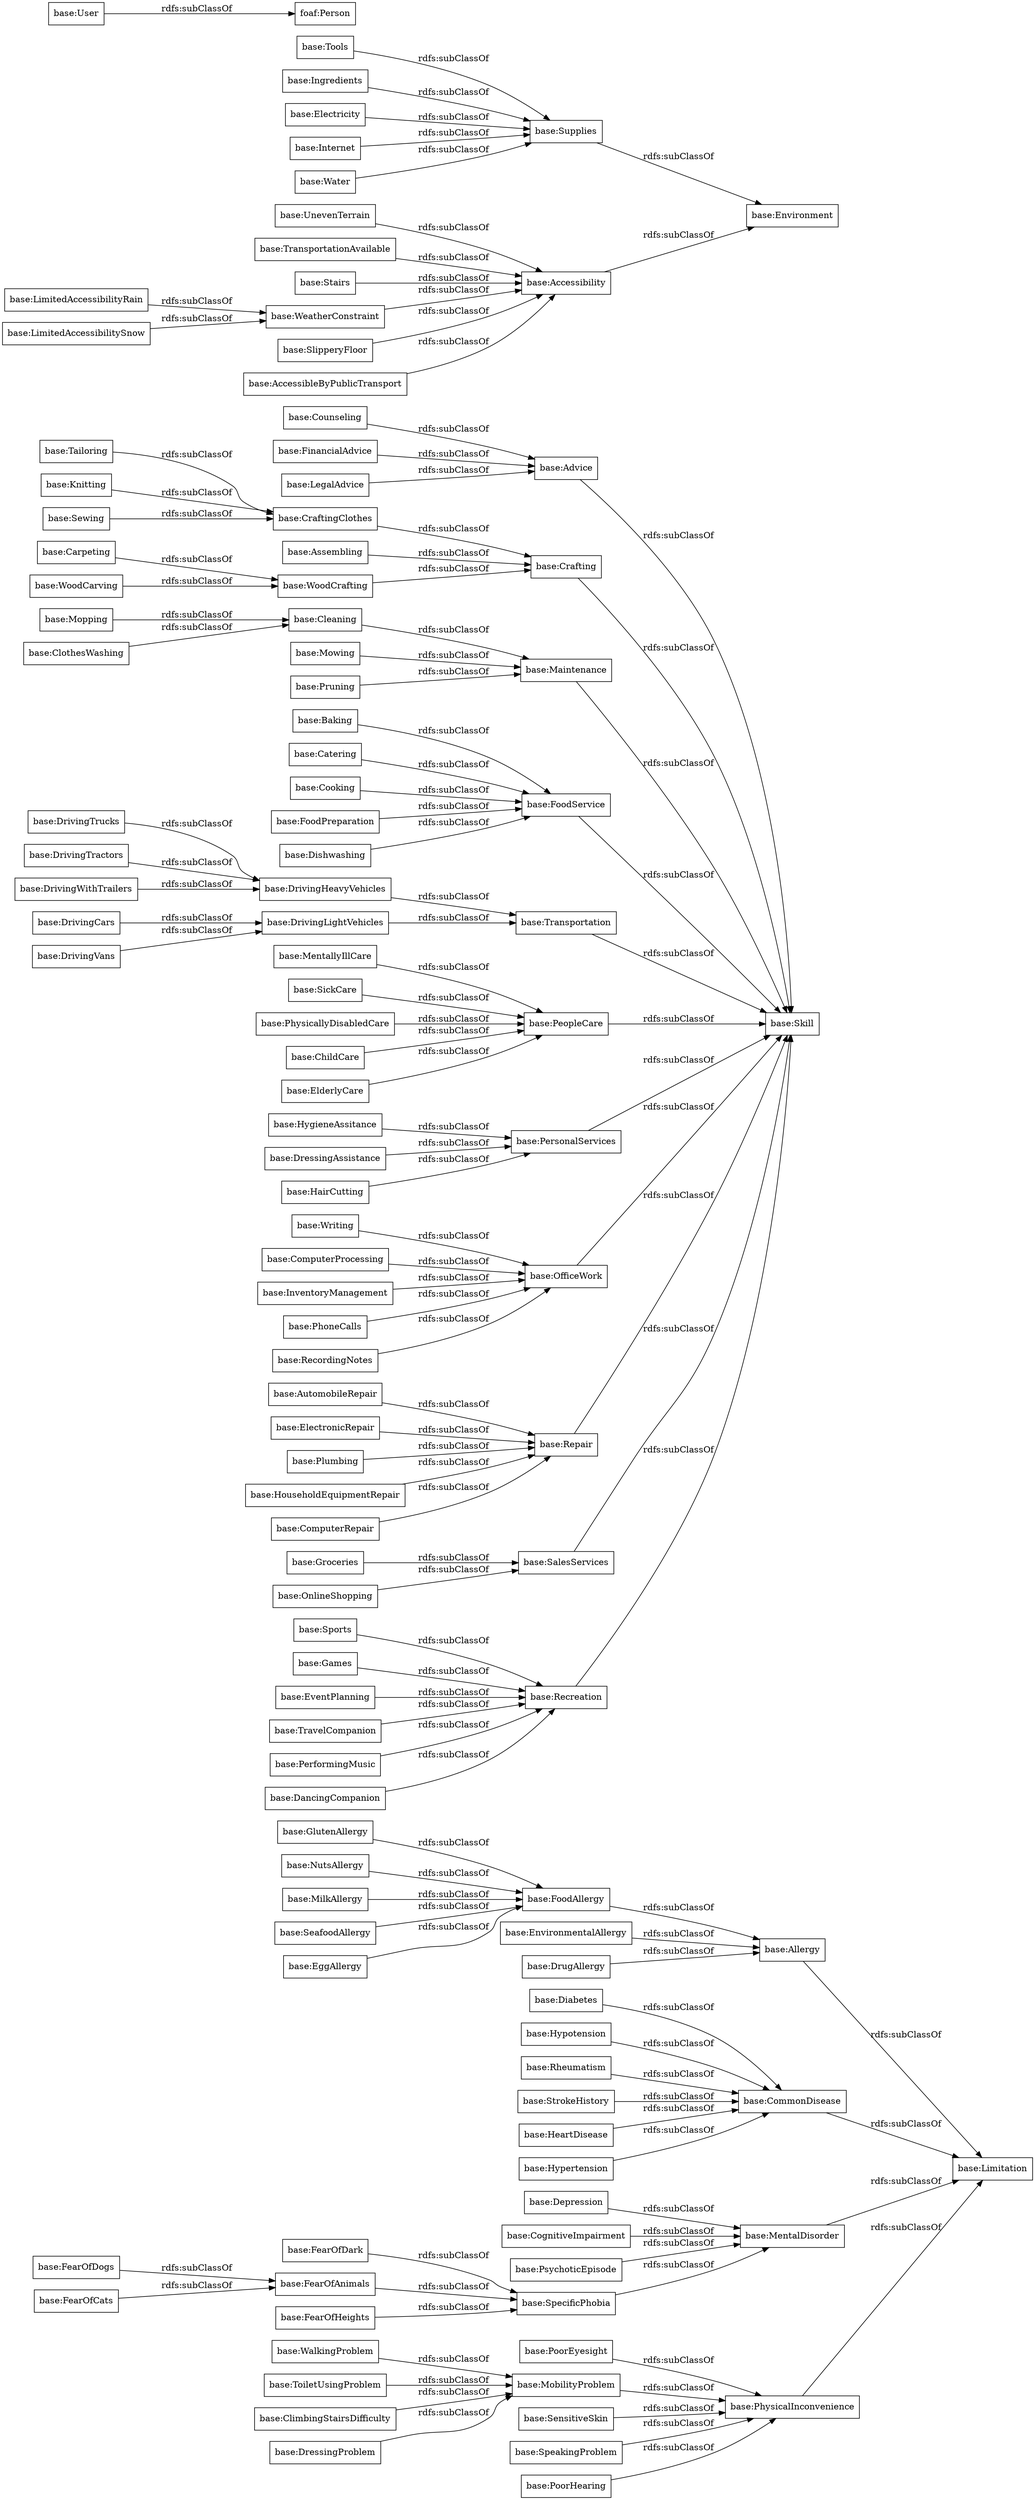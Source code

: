 digraph ar2dtool_diagram { 
rankdir=LR;
size="1000"
node [shape = rectangle, color="black"]; "base:WalkingProblem" "base:Sports" "base:Mopping" "base:Diabetes" "base:Plumbing" "base:Cleaning" "base:Advice" "base:DrivingCars" "base:EnvironmentalAllergy" "base:InventoryManagement" "base:Hypotension" "base:Cooking" "base:PoorHearing" "base:EventPlanning" "base:CognitiveImpairment" "base:HouseholdEquipmentRepair" "base:Allergy" "base:Rheumatism" "base:CraftingClothes" "base:UnevenTerrain" "base:Crafting" "base:Carpeting" "base:DrivingHeavyVehicles" "base:TravelCompanion" "base:Mowing" "base:TransportationAvailable" "base:Recreation" "base:PerformingMusic" "base:PhysicallyDisabledCare" "base:PhoneCalls" "base:DrivingTrucks" "base:FearOfDark" "base:PoorEyesight" "base:CommonDisease" "base:DancingCompanion" "base:DrivingTractors" "base:FearOfDogs" "base:MilkAllergy" "base:Groceries" "base:FoodPreparation" "base:DressingProblem" "base:SensitiveSkin" "base:RecordingNotes" "base:Tailoring" "base:Assembling" "base:Ingredients" "foaf:Person" "base:Limitation" "base:ToiletUsingProblem" "base:SpecificPhobia" "base:Pruning" "base:DrivingWithTrailers" "base:StrokeHistory" "base:WoodCarving" "base:FearOfAnimals" "base:Maintenance" "base:User" "base:Stairs" "base:MobilityProblem" "base:ComputerRepair" "base:Dishwashing" "base:SeafoodAllergy" "base:FoodAllergy" "base:ChildCare" "base:DrivingVans" "base:ClothesWashing" "base:OnlineShopping" "base:Accessibility" "base:ElderlyCare" "base:DrugAllergy" "base:HygieneAssitance" "base:MentallyIllCare" "base:Environment" "base:FoodService" "base:ClimbingStairsDifficulty" "base:Electricity" "base:EggAllergy" "base:Internet" "base:HeartDisease" "base:Transportation" "base:Counseling" "base:PeopleCare" "base:WeatherConstraint" "base:Writing" "base:FinancialAdvice" "base:PersonalServices" "base:Water" "base:LimitedAccessibilityRain" "base:AutomobileRepair" "base:Games" "base:Tools" "base:SickCare" "base:GlutenAllergy" "base:SlipperyFloor" "base:FearOfCats" "base:MentalDisorder" "base:FearOfHeights" "base:Baking" "base:DrivingLightVehicles" "base:DressingAssistance" "base:OfficeWork" "base:PsychoticEpisode" "base:Hypertension" "base:SpeakingProblem" "base:NutsAllergy" "base:Knitting" "base:LimitedAccessibilitySnow" "base:ElectronicRepair" "base:AccessibleByPublicTransport" "base:Repair" "base:SalesServices" "base:Skill" "base:Supplies" "base:HairCutting" "base:Catering" "base:LegalAdvice" "base:WoodCrafting" "base:ComputerProcessing" "base:PhysicalInconvenience" "base:Depression" "base:Sewing" ; /*classes style*/
	"base:HairCutting" -> "base:PersonalServices" [ label = "rdfs:subClassOf" ];
	"base:NutsAllergy" -> "base:FoodAllergy" [ label = "rdfs:subClassOf" ];
	"base:AccessibleByPublicTransport" -> "base:Accessibility" [ label = "rdfs:subClassOf" ];
	"base:PersonalServices" -> "base:Skill" [ label = "rdfs:subClassOf" ];
	"base:Counseling" -> "base:Advice" [ label = "rdfs:subClassOf" ];
	"base:FinancialAdvice" -> "base:Advice" [ label = "rdfs:subClassOf" ];
	"base:DrugAllergy" -> "base:Allergy" [ label = "rdfs:subClassOf" ];
	"base:Groceries" -> "base:SalesServices" [ label = "rdfs:subClassOf" ];
	"base:DancingCompanion" -> "base:Recreation" [ label = "rdfs:subClassOf" ];
	"base:SlipperyFloor" -> "base:Accessibility" [ label = "rdfs:subClassOf" ];
	"base:EnvironmentalAllergy" -> "base:Allergy" [ label = "rdfs:subClassOf" ];
	"base:FearOfCats" -> "base:FearOfAnimals" [ label = "rdfs:subClassOf" ];
	"base:HouseholdEquipmentRepair" -> "base:Repair" [ label = "rdfs:subClassOf" ];
	"base:LimitedAccessibilityRain" -> "base:WeatherConstraint" [ label = "rdfs:subClassOf" ];
	"base:Ingredients" -> "base:Supplies" [ label = "rdfs:subClassOf" ];
	"base:Internet" -> "base:Supplies" [ label = "rdfs:subClassOf" ];
	"base:DrivingTractors" -> "base:DrivingHeavyVehicles" [ label = "rdfs:subClassOf" ];
	"base:Water" -> "base:Supplies" [ label = "rdfs:subClassOf" ];
	"base:PeopleCare" -> "base:Skill" [ label = "rdfs:subClassOf" ];
	"base:MobilityProblem" -> "base:PhysicalInconvenience" [ label = "rdfs:subClassOf" ];
	"base:Games" -> "base:Recreation" [ label = "rdfs:subClassOf" ];
	"base:Hypotension" -> "base:CommonDisease" [ label = "rdfs:subClassOf" ];
	"base:Carpeting" -> "base:WoodCrafting" [ label = "rdfs:subClassOf" ];
	"base:Allergy" -> "base:Limitation" [ label = "rdfs:subClassOf" ];
	"base:OfficeWork" -> "base:Skill" [ label = "rdfs:subClassOf" ];
	"base:Plumbing" -> "base:Repair" [ label = "rdfs:subClassOf" ];
	"base:Depression" -> "base:MentalDisorder" [ label = "rdfs:subClassOf" ];
	"base:FearOfAnimals" -> "base:SpecificPhobia" [ label = "rdfs:subClassOf" ];
	"base:SickCare" -> "base:PeopleCare" [ label = "rdfs:subClassOf" ];
	"base:LimitedAccessibilitySnow" -> "base:WeatherConstraint" [ label = "rdfs:subClassOf" ];
	"base:ToiletUsingProblem" -> "base:MobilityProblem" [ label = "rdfs:subClassOf" ];
	"base:DrivingHeavyVehicles" -> "base:Transportation" [ label = "rdfs:subClassOf" ];
	"base:FearOfDark" -> "base:SpecificPhobia" [ label = "rdfs:subClassOf" ];
	"base:EventPlanning" -> "base:Recreation" [ label = "rdfs:subClassOf" ];
	"base:Sewing" -> "base:CraftingClothes" [ label = "rdfs:subClassOf" ];
	"base:ElectronicRepair" -> "base:Repair" [ label = "rdfs:subClassOf" ];
	"base:DrivingTrucks" -> "base:DrivingHeavyVehicles" [ label = "rdfs:subClassOf" ];
	"base:DressingAssistance" -> "base:PersonalServices" [ label = "rdfs:subClassOf" ];
	"base:MentallyIllCare" -> "base:PeopleCare" [ label = "rdfs:subClassOf" ];
	"base:WeatherConstraint" -> "base:Accessibility" [ label = "rdfs:subClassOf" ];
	"base:Baking" -> "base:FoodService" [ label = "rdfs:subClassOf" ];
	"base:DrivingLightVehicles" -> "base:Transportation" [ label = "rdfs:subClassOf" ];
	"base:FearOfDogs" -> "base:FearOfAnimals" [ label = "rdfs:subClassOf" ];
	"base:AutomobileRepair" -> "base:Repair" [ label = "rdfs:subClassOf" ];
	"base:WoodCarving" -> "base:WoodCrafting" [ label = "rdfs:subClassOf" ];
	"base:TravelCompanion" -> "base:Recreation" [ label = "rdfs:subClassOf" ];
	"base:OnlineShopping" -> "base:SalesServices" [ label = "rdfs:subClassOf" ];
	"base:TransportationAvailable" -> "base:Accessibility" [ label = "rdfs:subClassOf" ];
	"base:Pruning" -> "base:Maintenance" [ label = "rdfs:subClassOf" ];
	"base:EggAllergy" -> "base:FoodAllergy" [ label = "rdfs:subClassOf" ];
	"base:Accessibility" -> "base:Environment" [ label = "rdfs:subClassOf" ];
	"base:DrivingWithTrailers" -> "base:DrivingHeavyVehicles" [ label = "rdfs:subClassOf" ];
	"base:PsychoticEpisode" -> "base:MentalDisorder" [ label = "rdfs:subClassOf" ];
	"base:Catering" -> "base:FoodService" [ label = "rdfs:subClassOf" ];
	"base:Writing" -> "base:OfficeWork" [ label = "rdfs:subClassOf" ];
	"base:SensitiveSkin" -> "base:PhysicalInconvenience" [ label = "rdfs:subClassOf" ];
	"base:DressingProblem" -> "base:MobilityProblem" [ label = "rdfs:subClassOf" ];
	"base:Hypertension" -> "base:CommonDisease" [ label = "rdfs:subClassOf" ];
	"base:Repair" -> "base:Skill" [ label = "rdfs:subClassOf" ];
	"base:FoodAllergy" -> "base:Allergy" [ label = "rdfs:subClassOf" ];
	"base:Advice" -> "base:Skill" [ label = "rdfs:subClassOf" ];
	"base:Electricity" -> "base:Supplies" [ label = "rdfs:subClassOf" ];
	"base:Stairs" -> "base:Accessibility" [ label = "rdfs:subClassOf" ];
	"base:PhoneCalls" -> "base:OfficeWork" [ label = "rdfs:subClassOf" ];
	"base:PerformingMusic" -> "base:Recreation" [ label = "rdfs:subClassOf" ];
	"base:SalesServices" -> "base:Skill" [ label = "rdfs:subClassOf" ];
	"base:FoodService" -> "base:Skill" [ label = "rdfs:subClassOf" ];
	"base:CognitiveImpairment" -> "base:MentalDisorder" [ label = "rdfs:subClassOf" ];
	"base:Recreation" -> "base:Skill" [ label = "rdfs:subClassOf" ];
	"base:CraftingClothes" -> "base:Crafting" [ label = "rdfs:subClassOf" ];
	"base:Cleaning" -> "base:Maintenance" [ label = "rdfs:subClassOf" ];
	"base:SeafoodAllergy" -> "base:FoodAllergy" [ label = "rdfs:subClassOf" ];
	"base:ComputerProcessing" -> "base:OfficeWork" [ label = "rdfs:subClassOf" ];
	"base:InventoryManagement" -> "base:OfficeWork" [ label = "rdfs:subClassOf" ];
	"base:DrivingVans" -> "base:DrivingLightVehicles" [ label = "rdfs:subClassOf" ];
	"base:HygieneAssitance" -> "base:PersonalServices" [ label = "rdfs:subClassOf" ];
	"base:DrivingCars" -> "base:DrivingLightVehicles" [ label = "rdfs:subClassOf" ];
	"base:User" -> "foaf:Person" [ label = "rdfs:subClassOf" ];
	"base:Dishwashing" -> "base:FoodService" [ label = "rdfs:subClassOf" ];
	"base:Tools" -> "base:Supplies" [ label = "rdfs:subClassOf" ];
	"base:WoodCrafting" -> "base:Crafting" [ label = "rdfs:subClassOf" ];
	"base:PoorHearing" -> "base:PhysicalInconvenience" [ label = "rdfs:subClassOf" ];
	"base:Tailoring" -> "base:CraftingClothes" [ label = "rdfs:subClassOf" ];
	"base:SpeakingProblem" -> "base:PhysicalInconvenience" [ label = "rdfs:subClassOf" ];
	"base:UnevenTerrain" -> "base:Accessibility" [ label = "rdfs:subClassOf" ];
	"base:LegalAdvice" -> "base:Advice" [ label = "rdfs:subClassOf" ];
	"base:Crafting" -> "base:Skill" [ label = "rdfs:subClassOf" ];
	"base:Supplies" -> "base:Environment" [ label = "rdfs:subClassOf" ];
	"base:Diabetes" -> "base:CommonDisease" [ label = "rdfs:subClassOf" ];
	"base:MilkAllergy" -> "base:FoodAllergy" [ label = "rdfs:subClassOf" ];
	"base:PhysicallyDisabledCare" -> "base:PeopleCare" [ label = "rdfs:subClassOf" ];
	"base:SpecificPhobia" -> "base:MentalDisorder" [ label = "rdfs:subClassOf" ];
	"base:FearOfHeights" -> "base:SpecificPhobia" [ label = "rdfs:subClassOf" ];
	"base:MentalDisorder" -> "base:Limitation" [ label = "rdfs:subClassOf" ];
	"base:Mowing" -> "base:Maintenance" [ label = "rdfs:subClassOf" ];
	"base:Mopping" -> "base:Cleaning" [ label = "rdfs:subClassOf" ];
	"base:ClothesWashing" -> "base:Cleaning" [ label = "rdfs:subClassOf" ];
	"base:Maintenance" -> "base:Skill" [ label = "rdfs:subClassOf" ];
	"base:WalkingProblem" -> "base:MobilityProblem" [ label = "rdfs:subClassOf" ];
	"base:Rheumatism" -> "base:CommonDisease" [ label = "rdfs:subClassOf" ];
	"base:Cooking" -> "base:FoodService" [ label = "rdfs:subClassOf" ];
	"base:Sports" -> "base:Recreation" [ label = "rdfs:subClassOf" ];
	"base:Knitting" -> "base:CraftingClothes" [ label = "rdfs:subClassOf" ];
	"base:PhysicalInconvenience" -> "base:Limitation" [ label = "rdfs:subClassOf" ];
	"base:StrokeHistory" -> "base:CommonDisease" [ label = "rdfs:subClassOf" ];
	"base:Transportation" -> "base:Skill" [ label = "rdfs:subClassOf" ];
	"base:HeartDisease" -> "base:CommonDisease" [ label = "rdfs:subClassOf" ];
	"base:FoodPreparation" -> "base:FoodService" [ label = "rdfs:subClassOf" ];
	"base:ClimbingStairsDifficulty" -> "base:MobilityProblem" [ label = "rdfs:subClassOf" ];
	"base:ComputerRepair" -> "base:Repair" [ label = "rdfs:subClassOf" ];
	"base:Assembling" -> "base:Crafting" [ label = "rdfs:subClassOf" ];
	"base:CommonDisease" -> "base:Limitation" [ label = "rdfs:subClassOf" ];
	"base:PoorEyesight" -> "base:PhysicalInconvenience" [ label = "rdfs:subClassOf" ];
	"base:ChildCare" -> "base:PeopleCare" [ label = "rdfs:subClassOf" ];
	"base:GlutenAllergy" -> "base:FoodAllergy" [ label = "rdfs:subClassOf" ];
	"base:ElderlyCare" -> "base:PeopleCare" [ label = "rdfs:subClassOf" ];
	"base:RecordingNotes" -> "base:OfficeWork" [ label = "rdfs:subClassOf" ];

}
